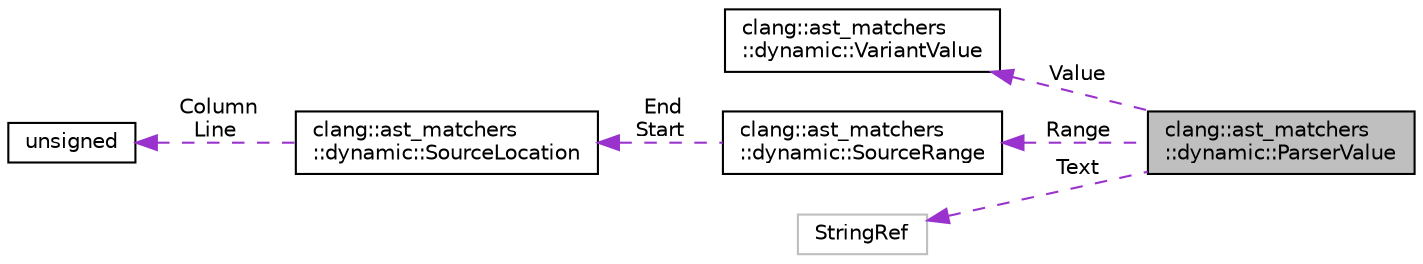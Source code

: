 digraph "clang::ast_matchers::dynamic::ParserValue"
{
 // LATEX_PDF_SIZE
  bgcolor="transparent";
  edge [fontname="Helvetica",fontsize="10",labelfontname="Helvetica",labelfontsize="10"];
  node [fontname="Helvetica",fontsize="10",shape=record];
  rankdir="LR";
  Node1 [label="clang::ast_matchers\l::dynamic::ParserValue",height=0.2,width=0.4,color="black", fillcolor="grey75", style="filled", fontcolor="black",tooltip="A VariantValue instance annotated with its parser context."];
  Node2 -> Node1 [dir="back",color="darkorchid3",fontsize="10",style="dashed",label=" Value" ,fontname="Helvetica"];
  Node2 [label="clang::ast_matchers\l::dynamic::VariantValue",height=0.2,width=0.4,color="black",URL="$classclang_1_1ast__matchers_1_1dynamic_1_1VariantValue.html",tooltip="Variant value class."];
  Node3 -> Node1 [dir="back",color="darkorchid3",fontsize="10",style="dashed",label=" Range" ,fontname="Helvetica"];
  Node3 [label="clang::ast_matchers\l::dynamic::SourceRange",height=0.2,width=0.4,color="black",URL="$structclang_1_1ast__matchers_1_1dynamic_1_1SourceRange.html",tooltip=" "];
  Node4 -> Node3 [dir="back",color="darkorchid3",fontsize="10",style="dashed",label=" End\nStart" ,fontname="Helvetica"];
  Node4 [label="clang::ast_matchers\l::dynamic::SourceLocation",height=0.2,width=0.4,color="black",URL="$structclang_1_1ast__matchers_1_1dynamic_1_1SourceLocation.html",tooltip=" "];
  Node5 -> Node4 [dir="back",color="darkorchid3",fontsize="10",style="dashed",label=" Column\nLine" ,fontname="Helvetica"];
  Node5 [label="unsigned",height=0.2,width=0.4,color="black",URL="$classunsigned.html",tooltip=" "];
  Node6 -> Node1 [dir="back",color="darkorchid3",fontsize="10",style="dashed",label=" Text" ,fontname="Helvetica"];
  Node6 [label="StringRef",height=0.2,width=0.4,color="grey75",tooltip=" "];
}
